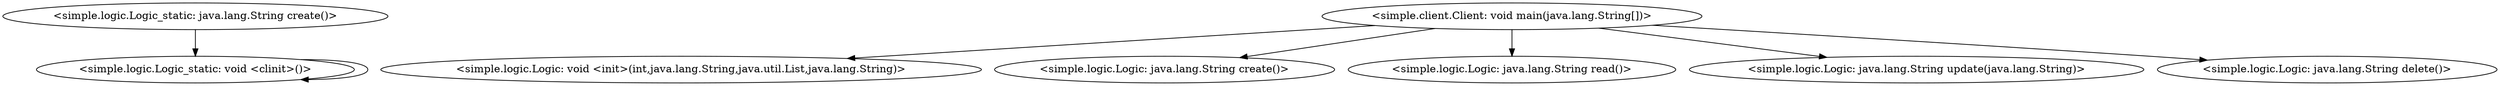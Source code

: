 digraph "Call_Graph" {
    "<simple.logic.Logic_static: void <clinit>()>"
    "<simple.logic.Logic_static: void <clinit>()>"->"<simple.logic.Logic_static: void <clinit>()>";
    "<simple.logic.Logic_static: java.lang.String create()>"
    "<simple.logic.Logic_static: java.lang.String create()>"->"<simple.logic.Logic_static: void <clinit>()>";
    "<simple.client.Client: void main(java.lang.String[])>"
    "<simple.logic.Logic: void <init>(int,java.lang.String,java.util.List,java.lang.String)>"
    "<simple.client.Client: void main(java.lang.String[])>"->"<simple.logic.Logic: void <init>(int,java.lang.String,java.util.List,java.lang.String)>";
    "<simple.logic.Logic: java.lang.String create()>"
    "<simple.client.Client: void main(java.lang.String[])>"->"<simple.logic.Logic: java.lang.String create()>";
    "<simple.logic.Logic: java.lang.String read()>"
    "<simple.client.Client: void main(java.lang.String[])>"->"<simple.logic.Logic: java.lang.String read()>";
    "<simple.logic.Logic: java.lang.String update(java.lang.String)>"
    "<simple.client.Client: void main(java.lang.String[])>"->"<simple.logic.Logic: java.lang.String update(java.lang.String)>";
    "<simple.logic.Logic: java.lang.String delete()>"
    "<simple.client.Client: void main(java.lang.String[])>"->"<simple.logic.Logic: java.lang.String delete()>";
}
